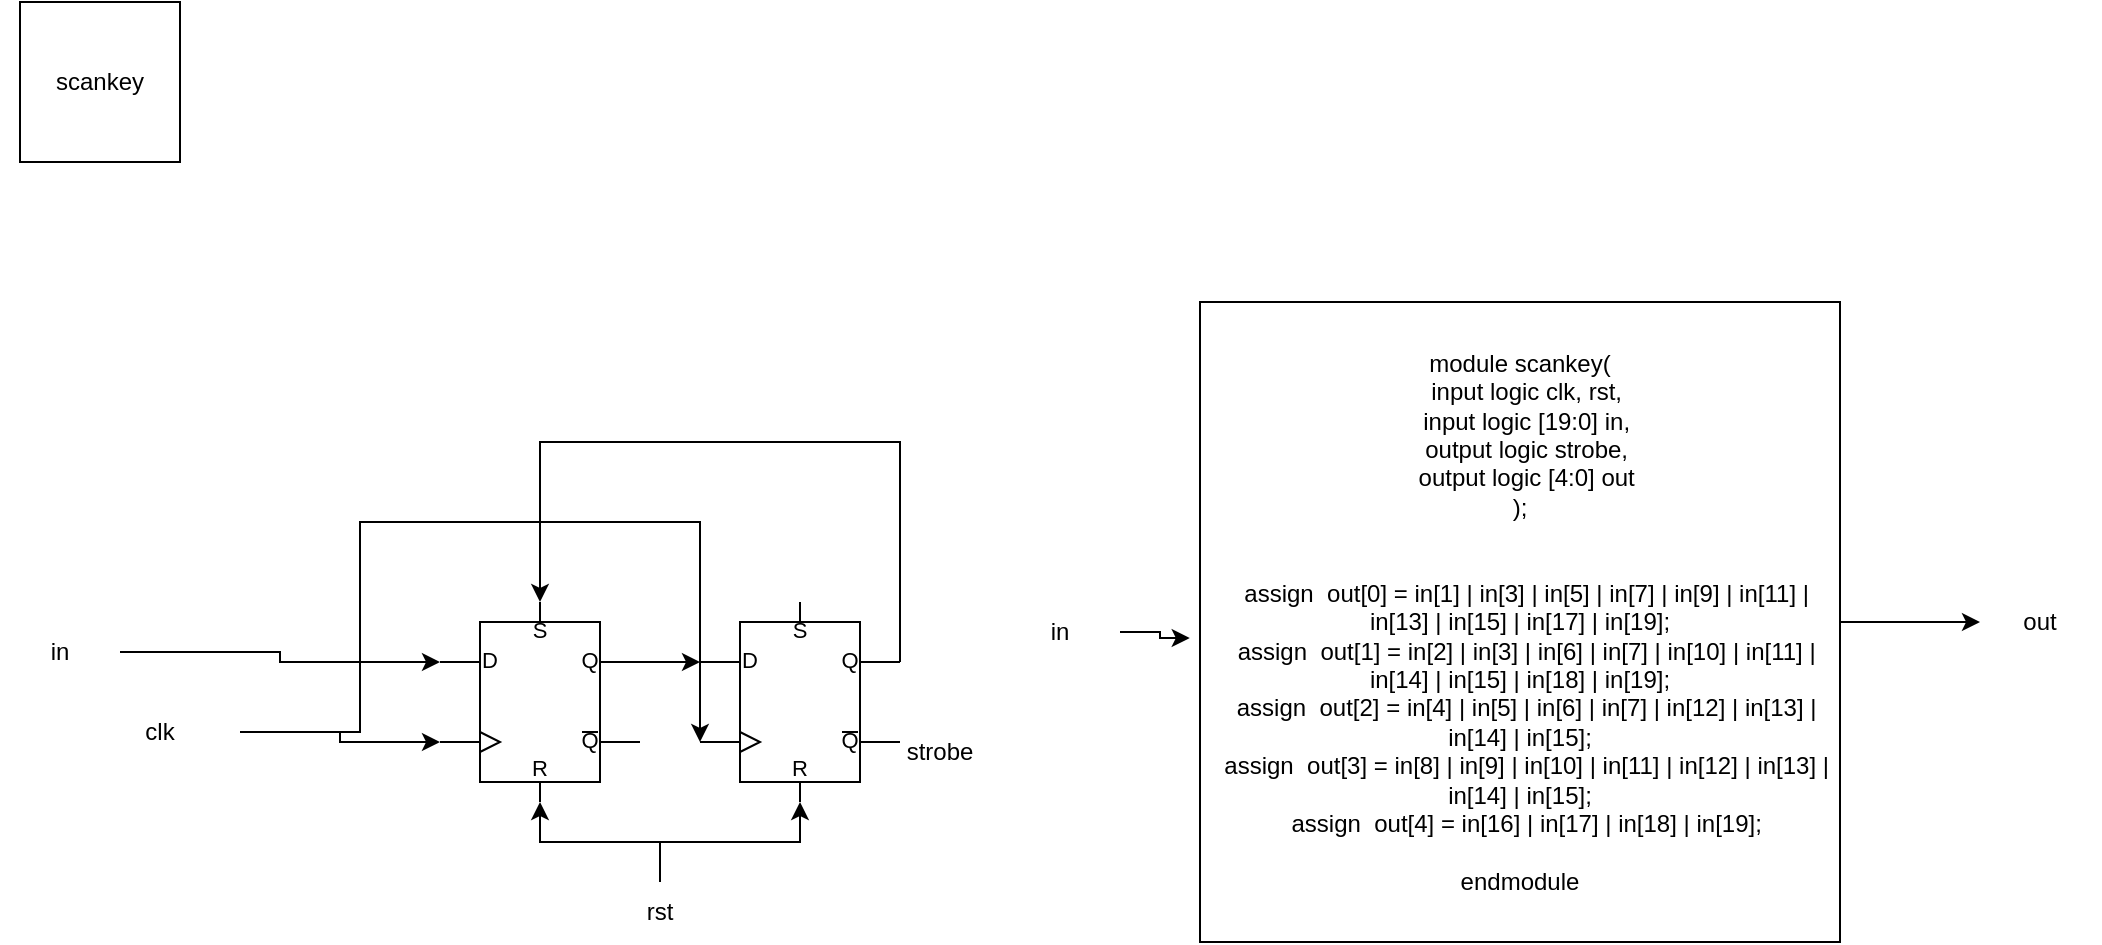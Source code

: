 <mxfile version="21.1.4" type="github">
  <diagram name="Page-1" id="kjlQmZi9r37JtP8QVC5k">
    <mxGraphModel dx="1360" dy="795" grid="1" gridSize="10" guides="1" tooltips="1" connect="1" arrows="1" fold="1" page="1" pageScale="1" pageWidth="850" pageHeight="1100" math="0" shadow="0">
      <root>
        <mxCell id="0" />
        <mxCell id="1" parent="0" />
        <mxCell id="WCnC0Boj_QlMHg6JY355-2" value="scankey" style="whiteSpace=wrap;html=1;aspect=fixed;" parent="1" vertex="1">
          <mxGeometry x="30" y="20" width="80" height="80" as="geometry" />
        </mxCell>
        <mxCell id="8hKc8VmLNUhdKkdxQona-16" style="edgeStyle=orthogonalEdgeStyle;rounded=0;orthogonalLoop=1;jettySize=auto;html=1;entryX=0;entryY=0.5;entryDx=0;entryDy=0;" edge="1" parent="1" source="WCnC0Boj_QlMHg6JY355-3" target="8hKc8VmLNUhdKkdxQona-14">
          <mxGeometry relative="1" as="geometry" />
        </mxCell>
        <mxCell id="WCnC0Boj_QlMHg6JY355-3" value="module scankey(&lt;br&gt;&amp;nbsp; input logic clk, rst,&lt;br&gt;&amp;nbsp; input logic [19:0] in,&lt;br&gt;&amp;nbsp; output logic strobe,&lt;br&gt;&amp;nbsp; output logic [4:0] out&lt;br&gt;);&lt;br&gt;&lt;br&gt;&amp;nbsp;&lt;br&gt;&amp;nbsp; assign&amp;nbsp; out[0] = in[1] | in[3] | in[5] | in[7] | in[9] | in[11] | in[13] | in[15] | in[17] | in[19];&lt;br&gt;&amp;nbsp; assign&amp;nbsp; out[1] = in[2] | in[3] | in[6] | in[7] | in[10] | in[11] | in[14] | in[15] | in[18] | in[19];&lt;br&gt;&amp;nbsp; assign&amp;nbsp; out[2] = in[4] | in[5] | in[6] | in[7] | in[12] | in[13] | in[14] | in[15];&lt;br&gt;&amp;nbsp; assign&amp;nbsp; out[3] = in[8] | in[9] | in[10] | in[11] | in[12] | in[13] | in[14] | in[15];&lt;br&gt;&amp;nbsp; assign&amp;nbsp; out[4] = in[16] | in[17] | in[18] | in[19];&lt;br&gt;&lt;br&gt;endmodule" style="whiteSpace=wrap;html=1;aspect=fixed;" parent="1" vertex="1">
          <mxGeometry x="620" y="170" width="320" height="320" as="geometry" />
        </mxCell>
        <mxCell id="8hKc8VmLNUhdKkdxQona-6" style="edgeStyle=orthogonalEdgeStyle;rounded=0;orthogonalLoop=1;jettySize=auto;html=1;entryX=0;entryY=0.7;entryDx=0;entryDy=0;entryPerimeter=0;" edge="1" parent="1" source="Yvk9czCzsU8q3JlW-Q5b-9" target="8hKc8VmLNUhdKkdxQona-1">
          <mxGeometry relative="1" as="geometry" />
        </mxCell>
        <mxCell id="8hKc8VmLNUhdKkdxQona-7" style="edgeStyle=orthogonalEdgeStyle;rounded=0;orthogonalLoop=1;jettySize=auto;html=1;entryX=0;entryY=0.7;entryDx=0;entryDy=0;entryPerimeter=0;" edge="1" parent="1" source="Yvk9czCzsU8q3JlW-Q5b-9" target="8hKc8VmLNUhdKkdxQona-2">
          <mxGeometry relative="1" as="geometry">
            <mxPoint x="190" y="280" as="targetPoint" />
            <Array as="points">
              <mxPoint x="200" y="385" />
              <mxPoint x="200" y="280" />
              <mxPoint x="370" y="280" />
            </Array>
          </mxGeometry>
        </mxCell>
        <mxCell id="Yvk9czCzsU8q3JlW-Q5b-9" value="clk" style="text;html=1;strokeColor=none;fillColor=none;align=center;verticalAlign=middle;whiteSpace=wrap;rounded=0;" parent="1" vertex="1">
          <mxGeometry x="60" y="370" width="80" height="30" as="geometry" />
        </mxCell>
        <mxCell id="8hKc8VmLNUhdKkdxQona-4" style="edgeStyle=orthogonalEdgeStyle;rounded=0;orthogonalLoop=1;jettySize=auto;html=1;entryX=0.5;entryY=1;entryDx=0;entryDy=0;entryPerimeter=0;" edge="1" parent="1" source="Yvk9czCzsU8q3JlW-Q5b-10" target="8hKc8VmLNUhdKkdxQona-2">
          <mxGeometry relative="1" as="geometry">
            <mxPoint x="420" y="430" as="targetPoint" />
          </mxGeometry>
        </mxCell>
        <mxCell id="8hKc8VmLNUhdKkdxQona-5" style="edgeStyle=orthogonalEdgeStyle;rounded=0;orthogonalLoop=1;jettySize=auto;html=1;entryX=0.5;entryY=1;entryDx=0;entryDy=0;entryPerimeter=0;" edge="1" parent="1" source="Yvk9czCzsU8q3JlW-Q5b-10" target="8hKc8VmLNUhdKkdxQona-1">
          <mxGeometry relative="1" as="geometry" />
        </mxCell>
        <mxCell id="Yvk9czCzsU8q3JlW-Q5b-10" value="rst" style="text;html=1;strokeColor=none;fillColor=none;align=center;verticalAlign=middle;whiteSpace=wrap;rounded=0;" parent="1" vertex="1">
          <mxGeometry x="320" y="460" width="60" height="30" as="geometry" />
        </mxCell>
        <mxCell id="8hKc8VmLNUhdKkdxQona-10" style="edgeStyle=orthogonalEdgeStyle;rounded=0;orthogonalLoop=1;jettySize=auto;html=1;entryX=0;entryY=0.3;entryDx=0;entryDy=0;entryPerimeter=0;" edge="1" parent="1" source="Yvk9czCzsU8q3JlW-Q5b-11" target="8hKc8VmLNUhdKkdxQona-1">
          <mxGeometry relative="1" as="geometry" />
        </mxCell>
        <mxCell id="Yvk9czCzsU8q3JlW-Q5b-11" value="in" style="text;html=1;strokeColor=none;fillColor=none;align=center;verticalAlign=middle;whiteSpace=wrap;rounded=0;" parent="1" vertex="1">
          <mxGeometry x="20" y="330" width="60" height="30" as="geometry" />
        </mxCell>
        <mxCell id="Yvk9czCzsU8q3JlW-Q5b-12" value="&lt;div&gt;strobe&lt;/div&gt;" style="text;html=1;strokeColor=none;fillColor=none;align=center;verticalAlign=middle;whiteSpace=wrap;rounded=0;" parent="1" vertex="1">
          <mxGeometry x="460" y="380" width="60" height="30" as="geometry" />
        </mxCell>
        <mxCell id="8hKc8VmLNUhdKkdxQona-3" style="edgeStyle=orthogonalEdgeStyle;rounded=0;orthogonalLoop=1;jettySize=auto;html=1;exitX=1;exitY=0.3;exitDx=0;exitDy=0;exitPerimeter=0;entryX=0;entryY=0.3;entryDx=0;entryDy=0;entryPerimeter=0;" edge="1" parent="1" source="8hKc8VmLNUhdKkdxQona-1" target="8hKc8VmLNUhdKkdxQona-2">
          <mxGeometry relative="1" as="geometry" />
        </mxCell>
        <mxCell id="8hKc8VmLNUhdKkdxQona-1" value="" style="verticalLabelPosition=bottom;shadow=0;dashed=0;align=center;html=1;verticalAlign=top;shape=mxgraph.electrical.logic_gates.d_type_rs_flip-flop;" vertex="1" parent="1">
          <mxGeometry x="240" y="320" width="100" height="100" as="geometry" />
        </mxCell>
        <mxCell id="8hKc8VmLNUhdKkdxQona-2" value="" style="verticalLabelPosition=bottom;shadow=0;dashed=0;align=center;html=1;verticalAlign=top;shape=mxgraph.electrical.logic_gates.d_type_rs_flip-flop;" vertex="1" parent="1">
          <mxGeometry x="370" y="320" width="100" height="100" as="geometry" />
        </mxCell>
        <mxCell id="8hKc8VmLNUhdKkdxQona-11" value="" style="endArrow=classic;html=1;rounded=0;exitX=1;exitY=0.3;exitDx=0;exitDy=0;exitPerimeter=0;entryX=0.5;entryY=0;entryDx=0;entryDy=0;entryPerimeter=0;" edge="1" parent="1" source="8hKc8VmLNUhdKkdxQona-2" target="8hKc8VmLNUhdKkdxQona-1">
          <mxGeometry width="50" height="50" relative="1" as="geometry">
            <mxPoint x="400" y="320" as="sourcePoint" />
            <mxPoint x="470" y="260" as="targetPoint" />
            <Array as="points">
              <mxPoint x="470" y="240" />
              <mxPoint x="290" y="240" />
            </Array>
          </mxGeometry>
        </mxCell>
        <mxCell id="8hKc8VmLNUhdKkdxQona-13" style="edgeStyle=orthogonalEdgeStyle;rounded=0;orthogonalLoop=1;jettySize=auto;html=1;entryX=-0.016;entryY=0.525;entryDx=0;entryDy=0;entryPerimeter=0;" edge="1" parent="1" source="8hKc8VmLNUhdKkdxQona-12" target="WCnC0Boj_QlMHg6JY355-3">
          <mxGeometry relative="1" as="geometry" />
        </mxCell>
        <mxCell id="8hKc8VmLNUhdKkdxQona-12" value="&lt;div&gt;in&lt;/div&gt;" style="text;html=1;strokeColor=none;fillColor=none;align=center;verticalAlign=middle;whiteSpace=wrap;rounded=0;" vertex="1" parent="1">
          <mxGeometry x="520" y="320" width="60" height="30" as="geometry" />
        </mxCell>
        <mxCell id="8hKc8VmLNUhdKkdxQona-14" value="&lt;div&gt;out&lt;/div&gt;" style="text;html=1;strokeColor=none;fillColor=none;align=center;verticalAlign=middle;whiteSpace=wrap;rounded=0;" vertex="1" parent="1">
          <mxGeometry x="1010" y="315" width="60" height="30" as="geometry" />
        </mxCell>
      </root>
    </mxGraphModel>
  </diagram>
</mxfile>
